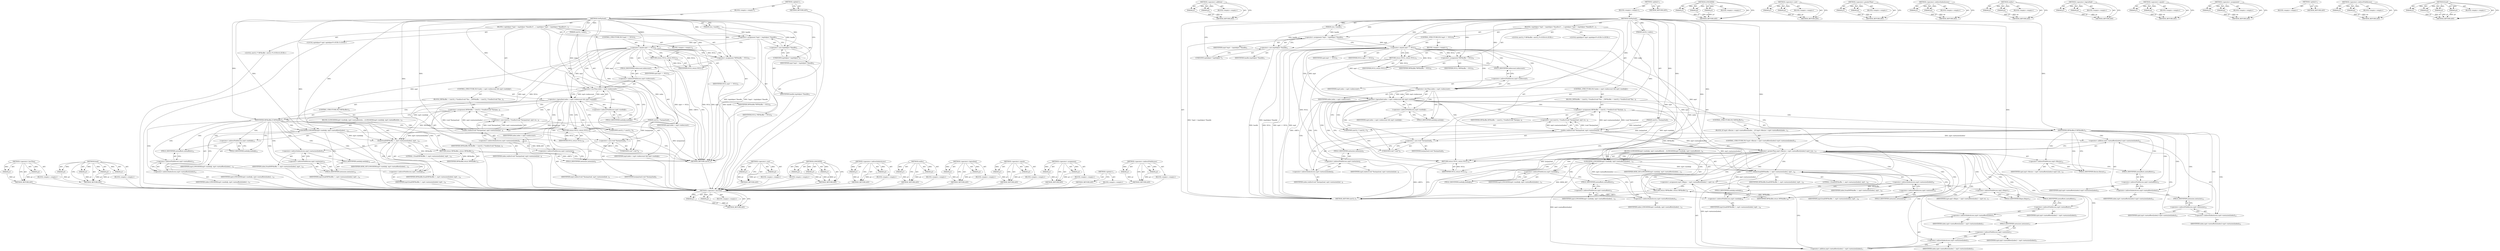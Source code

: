 digraph "fread" {
vulnerable_127 [label=<(METHOD,&lt;operator&gt;.lessThan)>];
vulnerable_128 [label=<(PARAM,p1)>];
vulnerable_129 [label=<(PARAM,p2)>];
vulnerable_130 [label=<(BLOCK,&lt;empty&gt;,&lt;empty&gt;)>];
vulnerable_131 [label=<(METHOD_RETURN,ANY)>];
vulnerable_153 [label=<(METHOD,fread)>];
vulnerable_154 [label=<(PARAM,p1)>];
vulnerable_155 [label=<(PARAM,p2)>];
vulnerable_156 [label=<(PARAM,p3)>];
vulnerable_157 [label=<(PARAM,p4)>];
vulnerable_158 [label=<(BLOCK,&lt;empty&gt;,&lt;empty&gt;)>];
vulnerable_159 [label=<(METHOD_RETURN,ANY)>];
vulnerable_6 [label=<(METHOD,&lt;global&gt;)<SUB>1</SUB>>];
vulnerable_7 [label=<(BLOCK,&lt;empty&gt;,&lt;empty&gt;)<SUB>1</SUB>>];
vulnerable_8 [label=<(METHOD,GetPayload)<SUB>1</SUB>>];
vulnerable_9 [label=<(PARAM,size_t handle)<SUB>1</SUB>>];
vulnerable_10 [label=<(PARAM,uint32_t *lastpayload)<SUB>1</SUB>>];
vulnerable_11 [label=<(PARAM,uint32_t index)<SUB>1</SUB>>];
vulnerable_12 [label=<(BLOCK,{
 	mp4object *mp4 = (mp4object *)handle;
	if (...,{
 	mp4object *mp4 = (mp4object *)handle;
	if (...)<SUB>2</SUB>>];
vulnerable_13 [label="<(LOCAL,mp4object* mp4: mp4object*)<SUB>3</SUB>>"];
vulnerable_14 [label=<(&lt;operator&gt;.assignment,*mp4 = (mp4object *)handle)<SUB>3</SUB>>];
vulnerable_15 [label=<(IDENTIFIER,mp4,*mp4 = (mp4object *)handle)<SUB>3</SUB>>];
vulnerable_16 [label=<(&lt;operator&gt;.cast,(mp4object *)handle)<SUB>3</SUB>>];
vulnerable_17 [label=<(UNKNOWN,mp4object *,mp4object *)<SUB>3</SUB>>];
vulnerable_18 [label=<(IDENTIFIER,handle,(mp4object *)handle)<SUB>3</SUB>>];
vulnerable_19 [label=<(CONTROL_STRUCTURE,IF,if (mp4 == NULL))<SUB>4</SUB>>];
vulnerable_20 [label=<(&lt;operator&gt;.equals,mp4 == NULL)<SUB>4</SUB>>];
vulnerable_21 [label=<(IDENTIFIER,mp4,mp4 == NULL)<SUB>4</SUB>>];
vulnerable_22 [label=<(IDENTIFIER,NULL,mp4 == NULL)<SUB>4</SUB>>];
vulnerable_23 [label=<(BLOCK,&lt;empty&gt;,&lt;empty&gt;)<SUB>4</SUB>>];
vulnerable_24 [label=<(RETURN,return NULL;,return NULL;)<SUB>4</SUB>>];
vulnerable_25 [label=<(IDENTIFIER,NULL,return NULL;)<SUB>4</SUB>>];
vulnerable_26 [label="<(LOCAL,uint32_t* MP4buffer: uint32_t*)<SUB>6</SUB>>"];
vulnerable_27 [label=<(&lt;operator&gt;.assignment,*MP4buffer = NULL)<SUB>6</SUB>>];
vulnerable_28 [label=<(IDENTIFIER,MP4buffer,*MP4buffer = NULL)<SUB>6</SUB>>];
vulnerable_29 [label=<(IDENTIFIER,NULL,*MP4buffer = NULL)<SUB>6</SUB>>];
vulnerable_30 [label=<(CONTROL_STRUCTURE,IF,if (index &lt; mp4-&gt;indexcount &amp;&amp; mp4-&gt;mediafp))<SUB>7</SUB>>];
vulnerable_31 [label=<(&lt;operator&gt;.logicalAnd,index &lt; mp4-&gt;indexcount &amp;&amp; mp4-&gt;mediafp)<SUB>7</SUB>>];
vulnerable_32 [label=<(&lt;operator&gt;.lessThan,index &lt; mp4-&gt;indexcount)<SUB>7</SUB>>];
vulnerable_33 [label=<(IDENTIFIER,index,index &lt; mp4-&gt;indexcount)<SUB>7</SUB>>];
vulnerable_34 [label=<(&lt;operator&gt;.indirectFieldAccess,mp4-&gt;indexcount)<SUB>7</SUB>>];
vulnerable_35 [label=<(IDENTIFIER,mp4,index &lt; mp4-&gt;indexcount)<SUB>7</SUB>>];
vulnerable_36 [label=<(FIELD_IDENTIFIER,indexcount,indexcount)<SUB>7</SUB>>];
vulnerable_37 [label=<(&lt;operator&gt;.indirectFieldAccess,mp4-&gt;mediafp)<SUB>7</SUB>>];
vulnerable_38 [label=<(IDENTIFIER,mp4,index &lt; mp4-&gt;indexcount &amp;&amp; mp4-&gt;mediafp)<SUB>7</SUB>>];
vulnerable_39 [label=<(FIELD_IDENTIFIER,mediafp,mediafp)<SUB>7</SUB>>];
vulnerable_40 [label=<(BLOCK,{
		MP4buffer = (uint32_t *)realloc((void *)las...,{
		MP4buffer = (uint32_t *)realloc((void *)las...)<SUB>8</SUB>>];
vulnerable_41 [label=<(&lt;operator&gt;.assignment,MP4buffer = (uint32_t *)realloc((void *)lastpay...)<SUB>9</SUB>>];
vulnerable_42 [label=<(IDENTIFIER,MP4buffer,MP4buffer = (uint32_t *)realloc((void *)lastpay...)<SUB>9</SUB>>];
vulnerable_43 [label=<(&lt;operator&gt;.cast,(uint32_t *)realloc((void *)lastpayload, mp4-&gt;m...)<SUB>9</SUB>>];
vulnerable_44 [label=<(UNKNOWN,uint32_t *,uint32_t *)<SUB>9</SUB>>];
vulnerable_45 [label=<(realloc,realloc((void *)lastpayload, mp4-&gt;metasizes[ind...)<SUB>9</SUB>>];
vulnerable_46 [label=<(&lt;operator&gt;.cast,(void *)lastpayload)<SUB>9</SUB>>];
vulnerable_47 [label=<(UNKNOWN,void *,void *)<SUB>9</SUB>>];
vulnerable_48 [label=<(IDENTIFIER,lastpayload,(void *)lastpayload)<SUB>9</SUB>>];
vulnerable_49 [label=<(&lt;operator&gt;.indirectIndexAccess,mp4-&gt;metasizes[index])<SUB>9</SUB>>];
vulnerable_50 [label=<(&lt;operator&gt;.indirectFieldAccess,mp4-&gt;metasizes)<SUB>9</SUB>>];
vulnerable_51 [label=<(IDENTIFIER,mp4,realloc((void *)lastpayload, mp4-&gt;metasizes[ind...)<SUB>9</SUB>>];
vulnerable_52 [label=<(FIELD_IDENTIFIER,metasizes,metasizes)<SUB>9</SUB>>];
vulnerable_53 [label=<(IDENTIFIER,index,realloc((void *)lastpayload, mp4-&gt;metasizes[ind...)<SUB>9</SUB>>];
vulnerable_54 [label=<(CONTROL_STRUCTURE,IF,if (MP4buffer))<SUB>11</SUB>>];
vulnerable_55 [label=<(IDENTIFIER,MP4buffer,if (MP4buffer))<SUB>11</SUB>>];
vulnerable_56 [label=<(BLOCK,{
			LONGSEEK(mp4-&gt;mediafp, mp4-&gt;metaoffsets[in...,{
			LONGSEEK(mp4-&gt;mediafp, mp4-&gt;metaoffsets[in...)<SUB>12</SUB>>];
vulnerable_57 [label=<(LONGSEEK,LONGSEEK(mp4-&gt;mediafp, mp4-&gt;metaoffsets[index],...)<SUB>13</SUB>>];
vulnerable_58 [label=<(&lt;operator&gt;.indirectFieldAccess,mp4-&gt;mediafp)<SUB>13</SUB>>];
vulnerable_59 [label=<(IDENTIFIER,mp4,LONGSEEK(mp4-&gt;mediafp, mp4-&gt;metaoffsets[index],...)<SUB>13</SUB>>];
vulnerable_60 [label=<(FIELD_IDENTIFIER,mediafp,mediafp)<SUB>13</SUB>>];
vulnerable_61 [label=<(&lt;operator&gt;.indirectIndexAccess,mp4-&gt;metaoffsets[index])<SUB>13</SUB>>];
vulnerable_62 [label=<(&lt;operator&gt;.indirectFieldAccess,mp4-&gt;metaoffsets)<SUB>13</SUB>>];
vulnerable_63 [label=<(IDENTIFIER,mp4,LONGSEEK(mp4-&gt;mediafp, mp4-&gt;metaoffsets[index],...)<SUB>13</SUB>>];
vulnerable_64 [label=<(FIELD_IDENTIFIER,metaoffsets,metaoffsets)<SUB>13</SUB>>];
vulnerable_65 [label=<(IDENTIFIER,index,LONGSEEK(mp4-&gt;mediafp, mp4-&gt;metaoffsets[index],...)<SUB>13</SUB>>];
vulnerable_66 [label=<(IDENTIFIER,SEEK_SET,LONGSEEK(mp4-&gt;mediafp, mp4-&gt;metaoffsets[index],...)<SUB>13</SUB>>];
vulnerable_67 [label=<(fread,fread(MP4buffer, 1, mp4-&gt;metasizes[index], mp4-...)<SUB>14</SUB>>];
vulnerable_68 [label=<(IDENTIFIER,MP4buffer,fread(MP4buffer, 1, mp4-&gt;metasizes[index], mp4-...)<SUB>14</SUB>>];
vulnerable_69 [label=<(LITERAL,1,fread(MP4buffer, 1, mp4-&gt;metasizes[index], mp4-...)<SUB>14</SUB>>];
vulnerable_70 [label=<(&lt;operator&gt;.indirectIndexAccess,mp4-&gt;metasizes[index])<SUB>14</SUB>>];
vulnerable_71 [label=<(&lt;operator&gt;.indirectFieldAccess,mp4-&gt;metasizes)<SUB>14</SUB>>];
vulnerable_72 [label=<(IDENTIFIER,mp4,fread(MP4buffer, 1, mp4-&gt;metasizes[index], mp4-...)<SUB>14</SUB>>];
vulnerable_73 [label=<(FIELD_IDENTIFIER,metasizes,metasizes)<SUB>14</SUB>>];
vulnerable_74 [label=<(IDENTIFIER,index,fread(MP4buffer, 1, mp4-&gt;metasizes[index], mp4-...)<SUB>14</SUB>>];
vulnerable_75 [label=<(&lt;operator&gt;.indirectFieldAccess,mp4-&gt;mediafp)<SUB>14</SUB>>];
vulnerable_76 [label=<(IDENTIFIER,mp4,fread(MP4buffer, 1, mp4-&gt;metasizes[index], mp4-...)<SUB>14</SUB>>];
vulnerable_77 [label=<(FIELD_IDENTIFIER,mediafp,mediafp)<SUB>14</SUB>>];
vulnerable_78 [label=<(RETURN,return MP4buffer;,return MP4buffer;)<SUB>15</SUB>>];
vulnerable_79 [label=<(IDENTIFIER,MP4buffer,return MP4buffer;)<SUB>15</SUB>>];
vulnerable_80 [label=<(RETURN,return NULL;,return NULL;)<SUB>18</SUB>>];
vulnerable_81 [label=<(IDENTIFIER,NULL,return NULL;)<SUB>18</SUB>>];
vulnerable_82 [label=<(METHOD_RETURN,uint32_t)<SUB>1</SUB>>];
vulnerable_84 [label=<(METHOD_RETURN,ANY)<SUB>1</SUB>>];
vulnerable_112 [label=<(METHOD,&lt;operator&gt;.cast)>];
vulnerable_113 [label=<(PARAM,p1)>];
vulnerable_114 [label=<(PARAM,p2)>];
vulnerable_115 [label=<(BLOCK,&lt;empty&gt;,&lt;empty&gt;)>];
vulnerable_116 [label=<(METHOD_RETURN,ANY)>];
vulnerable_147 [label=<(METHOD,LONGSEEK)>];
vulnerable_148 [label=<(PARAM,p1)>];
vulnerable_149 [label=<(PARAM,p2)>];
vulnerable_150 [label=<(PARAM,p3)>];
vulnerable_151 [label=<(BLOCK,&lt;empty&gt;,&lt;empty&gt;)>];
vulnerable_152 [label=<(METHOD_RETURN,ANY)>];
vulnerable_142 [label=<(METHOD,&lt;operator&gt;.indirectIndexAccess)>];
vulnerable_143 [label=<(PARAM,p1)>];
vulnerable_144 [label=<(PARAM,p2)>];
vulnerable_145 [label=<(BLOCK,&lt;empty&gt;,&lt;empty&gt;)>];
vulnerable_146 [label=<(METHOD_RETURN,ANY)>];
vulnerable_137 [label=<(METHOD,realloc)>];
vulnerable_138 [label=<(PARAM,p1)>];
vulnerable_139 [label=<(PARAM,p2)>];
vulnerable_140 [label=<(BLOCK,&lt;empty&gt;,&lt;empty&gt;)>];
vulnerable_141 [label=<(METHOD_RETURN,ANY)>];
vulnerable_122 [label=<(METHOD,&lt;operator&gt;.logicalAnd)>];
vulnerable_123 [label=<(PARAM,p1)>];
vulnerable_124 [label=<(PARAM,p2)>];
vulnerable_125 [label=<(BLOCK,&lt;empty&gt;,&lt;empty&gt;)>];
vulnerable_126 [label=<(METHOD_RETURN,ANY)>];
vulnerable_117 [label=<(METHOD,&lt;operator&gt;.equals)>];
vulnerable_118 [label=<(PARAM,p1)>];
vulnerable_119 [label=<(PARAM,p2)>];
vulnerable_120 [label=<(BLOCK,&lt;empty&gt;,&lt;empty&gt;)>];
vulnerable_121 [label=<(METHOD_RETURN,ANY)>];
vulnerable_107 [label=<(METHOD,&lt;operator&gt;.assignment)>];
vulnerable_108 [label=<(PARAM,p1)>];
vulnerable_109 [label=<(PARAM,p2)>];
vulnerable_110 [label=<(BLOCK,&lt;empty&gt;,&lt;empty&gt;)>];
vulnerable_111 [label=<(METHOD_RETURN,ANY)>];
vulnerable_101 [label=<(METHOD,&lt;global&gt;)<SUB>1</SUB>>];
vulnerable_102 [label=<(BLOCK,&lt;empty&gt;,&lt;empty&gt;)>];
vulnerable_103 [label=<(METHOD_RETURN,ANY)>];
vulnerable_132 [label=<(METHOD,&lt;operator&gt;.indirectFieldAccess)>];
vulnerable_133 [label=<(PARAM,p1)>];
vulnerable_134 [label=<(PARAM,p2)>];
vulnerable_135 [label=<(BLOCK,&lt;empty&gt;,&lt;empty&gt;)>];
vulnerable_136 [label=<(METHOD_RETURN,ANY)>];
fixed_159 [label=<(METHOD,&lt;operator&gt;.lessThan)>];
fixed_160 [label=<(PARAM,p1)>];
fixed_161 [label=<(PARAM,p2)>];
fixed_162 [label=<(BLOCK,&lt;empty&gt;,&lt;empty&gt;)>];
fixed_163 [label=<(METHOD_RETURN,ANY)>];
fixed_184 [label=<(METHOD,&lt;operator&gt;.addition)>];
fixed_185 [label=<(PARAM,p1)>];
fixed_186 [label=<(PARAM,p2)>];
fixed_187 [label=<(BLOCK,&lt;empty&gt;,&lt;empty&gt;)>];
fixed_188 [label=<(METHOD_RETURN,ANY)>];
fixed_6 [label=<(METHOD,&lt;global&gt;)<SUB>1</SUB>>];
fixed_7 [label=<(BLOCK,&lt;empty&gt;,&lt;empty&gt;)<SUB>1</SUB>>];
fixed_8 [label=<(METHOD,GetPayload)<SUB>1</SUB>>];
fixed_9 [label=<(PARAM,size_t handle)<SUB>1</SUB>>];
fixed_10 [label=<(PARAM,uint32_t *lastpayload)<SUB>1</SUB>>];
fixed_11 [label=<(PARAM,uint32_t index)<SUB>1</SUB>>];
fixed_12 [label=<(BLOCK,{
 	mp4object *mp4 = (mp4object *)handle;
	if (...,{
 	mp4object *mp4 = (mp4object *)handle;
	if (...)<SUB>2</SUB>>];
fixed_13 [label="<(LOCAL,mp4object* mp4: mp4object*)<SUB>3</SUB>>"];
fixed_14 [label=<(&lt;operator&gt;.assignment,*mp4 = (mp4object *)handle)<SUB>3</SUB>>];
fixed_15 [label=<(IDENTIFIER,mp4,*mp4 = (mp4object *)handle)<SUB>3</SUB>>];
fixed_16 [label=<(&lt;operator&gt;.cast,(mp4object *)handle)<SUB>3</SUB>>];
fixed_17 [label=<(UNKNOWN,mp4object *,mp4object *)<SUB>3</SUB>>];
fixed_18 [label=<(IDENTIFIER,handle,(mp4object *)handle)<SUB>3</SUB>>];
fixed_19 [label=<(CONTROL_STRUCTURE,IF,if (mp4 == NULL))<SUB>4</SUB>>];
fixed_20 [label=<(&lt;operator&gt;.equals,mp4 == NULL)<SUB>4</SUB>>];
fixed_21 [label=<(IDENTIFIER,mp4,mp4 == NULL)<SUB>4</SUB>>];
fixed_22 [label=<(IDENTIFIER,NULL,mp4 == NULL)<SUB>4</SUB>>];
fixed_23 [label=<(BLOCK,&lt;empty&gt;,&lt;empty&gt;)<SUB>4</SUB>>];
fixed_24 [label=<(RETURN,return NULL;,return NULL;)<SUB>4</SUB>>];
fixed_25 [label=<(IDENTIFIER,NULL,return NULL;)<SUB>4</SUB>>];
fixed_26 [label="<(LOCAL,uint32_t* MP4buffer: uint32_t*)<SUB>6</SUB>>"];
fixed_27 [label=<(&lt;operator&gt;.assignment,*MP4buffer = NULL)<SUB>6</SUB>>];
fixed_28 [label=<(IDENTIFIER,MP4buffer,*MP4buffer = NULL)<SUB>6</SUB>>];
fixed_29 [label=<(IDENTIFIER,NULL,*MP4buffer = NULL)<SUB>6</SUB>>];
fixed_30 [label=<(CONTROL_STRUCTURE,IF,if (index &lt; mp4-&gt;indexcount &amp;&amp; mp4-&gt;mediafp))<SUB>7</SUB>>];
fixed_31 [label=<(&lt;operator&gt;.logicalAnd,index &lt; mp4-&gt;indexcount &amp;&amp; mp4-&gt;mediafp)<SUB>7</SUB>>];
fixed_32 [label=<(&lt;operator&gt;.lessThan,index &lt; mp4-&gt;indexcount)<SUB>7</SUB>>];
fixed_33 [label=<(IDENTIFIER,index,index &lt; mp4-&gt;indexcount)<SUB>7</SUB>>];
fixed_34 [label=<(&lt;operator&gt;.indirectFieldAccess,mp4-&gt;indexcount)<SUB>7</SUB>>];
fixed_35 [label=<(IDENTIFIER,mp4,index &lt; mp4-&gt;indexcount)<SUB>7</SUB>>];
fixed_36 [label=<(FIELD_IDENTIFIER,indexcount,indexcount)<SUB>7</SUB>>];
fixed_37 [label=<(&lt;operator&gt;.indirectFieldAccess,mp4-&gt;mediafp)<SUB>7</SUB>>];
fixed_38 [label=<(IDENTIFIER,mp4,index &lt; mp4-&gt;indexcount &amp;&amp; mp4-&gt;mediafp)<SUB>7</SUB>>];
fixed_39 [label=<(FIELD_IDENTIFIER,mediafp,mediafp)<SUB>7</SUB>>];
fixed_40 [label=<(BLOCK,{
		MP4buffer = (uint32_t *)realloc((void *)las...,{
		MP4buffer = (uint32_t *)realloc((void *)las...)<SUB>8</SUB>>];
fixed_41 [label=<(&lt;operator&gt;.assignment,MP4buffer = (uint32_t *)realloc((void *)lastpay...)<SUB>9</SUB>>];
fixed_42 [label=<(IDENTIFIER,MP4buffer,MP4buffer = (uint32_t *)realloc((void *)lastpay...)<SUB>9</SUB>>];
fixed_43 [label=<(&lt;operator&gt;.cast,(uint32_t *)realloc((void *)lastpayload, mp4-&gt;m...)<SUB>9</SUB>>];
fixed_44 [label=<(UNKNOWN,uint32_t *,uint32_t *)<SUB>9</SUB>>];
fixed_45 [label=<(realloc,realloc((void *)lastpayload, mp4-&gt;metasizes[ind...)<SUB>9</SUB>>];
fixed_46 [label=<(&lt;operator&gt;.cast,(void *)lastpayload)<SUB>9</SUB>>];
fixed_47 [label=<(UNKNOWN,void *,void *)<SUB>9</SUB>>];
fixed_48 [label=<(IDENTIFIER,lastpayload,(void *)lastpayload)<SUB>9</SUB>>];
fixed_49 [label=<(&lt;operator&gt;.indirectIndexAccess,mp4-&gt;metasizes[index])<SUB>9</SUB>>];
fixed_50 [label=<(&lt;operator&gt;.indirectFieldAccess,mp4-&gt;metasizes)<SUB>9</SUB>>];
fixed_51 [label=<(IDENTIFIER,mp4,realloc((void *)lastpayload, mp4-&gt;metasizes[ind...)<SUB>9</SUB>>];
fixed_52 [label=<(FIELD_IDENTIFIER,metasizes,metasizes)<SUB>9</SUB>>];
fixed_53 [label=<(IDENTIFIER,index,realloc((void *)lastpayload, mp4-&gt;metasizes[ind...)<SUB>9</SUB>>];
fixed_54 [label=<(CONTROL_STRUCTURE,IF,if (MP4buffer))<SUB>11</SUB>>];
fixed_55 [label=<(IDENTIFIER,MP4buffer,if (MP4buffer))<SUB>11</SUB>>];
fixed_56 [label=<(BLOCK,{
			if (mp4-&gt;filesize &gt; mp4-&gt;metaoffsets[index...,{
			if (mp4-&gt;filesize &gt; mp4-&gt;metaoffsets[index...)<SUB>12</SUB>>];
fixed_57 [label=<(CONTROL_STRUCTURE,IF,if (mp4-&gt;filesize &gt; mp4-&gt;metaoffsets[index]+mp4-&gt;metasizes[index]))<SUB>13</SUB>>];
fixed_58 [label=<(&lt;operator&gt;.greaterThan,mp4-&gt;filesize &gt; mp4-&gt;metaoffsets[index]+mp4-&gt;me...)<SUB>13</SUB>>];
fixed_59 [label=<(&lt;operator&gt;.indirectFieldAccess,mp4-&gt;filesize)<SUB>13</SUB>>];
fixed_60 [label=<(IDENTIFIER,mp4,mp4-&gt;filesize &gt; mp4-&gt;metaoffsets[index]+mp4-&gt;me...)<SUB>13</SUB>>];
fixed_61 [label=<(FIELD_IDENTIFIER,filesize,filesize)<SUB>13</SUB>>];
fixed_62 [label=<(&lt;operator&gt;.addition,mp4-&gt;metaoffsets[index]+mp4-&gt;metasizes[index])<SUB>13</SUB>>];
fixed_63 [label=<(&lt;operator&gt;.indirectIndexAccess,mp4-&gt;metaoffsets[index])<SUB>13</SUB>>];
fixed_64 [label=<(&lt;operator&gt;.indirectFieldAccess,mp4-&gt;metaoffsets)<SUB>13</SUB>>];
fixed_65 [label=<(IDENTIFIER,mp4,mp4-&gt;metaoffsets[index]+mp4-&gt;metasizes[index])<SUB>13</SUB>>];
fixed_66 [label=<(FIELD_IDENTIFIER,metaoffsets,metaoffsets)<SUB>13</SUB>>];
fixed_67 [label=<(IDENTIFIER,index,mp4-&gt;metaoffsets[index]+mp4-&gt;metasizes[index])<SUB>13</SUB>>];
fixed_68 [label=<(&lt;operator&gt;.indirectIndexAccess,mp4-&gt;metasizes[index])<SUB>13</SUB>>];
fixed_69 [label=<(&lt;operator&gt;.indirectFieldAccess,mp4-&gt;metasizes)<SUB>13</SUB>>];
fixed_70 [label=<(IDENTIFIER,mp4,mp4-&gt;metaoffsets[index]+mp4-&gt;metasizes[index])<SUB>13</SUB>>];
fixed_71 [label=<(FIELD_IDENTIFIER,metasizes,metasizes)<SUB>13</SUB>>];
fixed_72 [label=<(IDENTIFIER,index,mp4-&gt;metaoffsets[index]+mp4-&gt;metasizes[index])<SUB>13</SUB>>];
fixed_73 [label=<(BLOCK,{
				LONGSEEK(mp4-&gt;mediafp, mp4-&gt;metaoffsets[i...,{
				LONGSEEK(mp4-&gt;mediafp, mp4-&gt;metaoffsets[i...)<SUB>14</SUB>>];
fixed_74 [label=<(LONGSEEK,LONGSEEK(mp4-&gt;mediafp, mp4-&gt;metaoffsets[index],...)<SUB>15</SUB>>];
fixed_75 [label=<(&lt;operator&gt;.indirectFieldAccess,mp4-&gt;mediafp)<SUB>15</SUB>>];
fixed_76 [label=<(IDENTIFIER,mp4,LONGSEEK(mp4-&gt;mediafp, mp4-&gt;metaoffsets[index],...)<SUB>15</SUB>>];
fixed_77 [label=<(FIELD_IDENTIFIER,mediafp,mediafp)<SUB>15</SUB>>];
fixed_78 [label=<(&lt;operator&gt;.indirectIndexAccess,mp4-&gt;metaoffsets[index])<SUB>15</SUB>>];
fixed_79 [label=<(&lt;operator&gt;.indirectFieldAccess,mp4-&gt;metaoffsets)<SUB>15</SUB>>];
fixed_80 [label=<(IDENTIFIER,mp4,LONGSEEK(mp4-&gt;mediafp, mp4-&gt;metaoffsets[index],...)<SUB>15</SUB>>];
fixed_81 [label=<(FIELD_IDENTIFIER,metaoffsets,metaoffsets)<SUB>15</SUB>>];
fixed_82 [label=<(IDENTIFIER,index,LONGSEEK(mp4-&gt;mediafp, mp4-&gt;metaoffsets[index],...)<SUB>15</SUB>>];
fixed_83 [label=<(IDENTIFIER,SEEK_SET,LONGSEEK(mp4-&gt;mediafp, mp4-&gt;metaoffsets[index],...)<SUB>15</SUB>>];
fixed_84 [label=<(fread,fread(MP4buffer, 1, mp4-&gt;metasizes[index], mp4-...)<SUB>16</SUB>>];
fixed_85 [label=<(IDENTIFIER,MP4buffer,fread(MP4buffer, 1, mp4-&gt;metasizes[index], mp4-...)<SUB>16</SUB>>];
fixed_86 [label=<(LITERAL,1,fread(MP4buffer, 1, mp4-&gt;metasizes[index], mp4-...)<SUB>16</SUB>>];
fixed_87 [label=<(&lt;operator&gt;.indirectIndexAccess,mp4-&gt;metasizes[index])<SUB>16</SUB>>];
fixed_88 [label=<(&lt;operator&gt;.indirectFieldAccess,mp4-&gt;metasizes)<SUB>16</SUB>>];
fixed_89 [label=<(IDENTIFIER,mp4,fread(MP4buffer, 1, mp4-&gt;metasizes[index], mp4-...)<SUB>16</SUB>>];
fixed_90 [label=<(FIELD_IDENTIFIER,metasizes,metasizes)<SUB>16</SUB>>];
fixed_91 [label=<(IDENTIFIER,index,fread(MP4buffer, 1, mp4-&gt;metasizes[index], mp4-...)<SUB>16</SUB>>];
fixed_92 [label=<(&lt;operator&gt;.indirectFieldAccess,mp4-&gt;mediafp)<SUB>16</SUB>>];
fixed_93 [label=<(IDENTIFIER,mp4,fread(MP4buffer, 1, mp4-&gt;metasizes[index], mp4-...)<SUB>16</SUB>>];
fixed_94 [label=<(FIELD_IDENTIFIER,mediafp,mediafp)<SUB>16</SUB>>];
fixed_95 [label=<(&lt;operator&gt;.assignment,mp4-&gt;filepos = mp4-&gt;metaoffsets[index] + mp4-&gt;m...)<SUB>17</SUB>>];
fixed_96 [label=<(&lt;operator&gt;.indirectFieldAccess,mp4-&gt;filepos)<SUB>17</SUB>>];
fixed_97 [label=<(IDENTIFIER,mp4,mp4-&gt;filepos = mp4-&gt;metaoffsets[index] + mp4-&gt;m...)<SUB>17</SUB>>];
fixed_98 [label=<(FIELD_IDENTIFIER,filepos,filepos)<SUB>17</SUB>>];
fixed_99 [label=<(&lt;operator&gt;.addition,mp4-&gt;metaoffsets[index] + mp4-&gt;metasizes[index])<SUB>17</SUB>>];
fixed_100 [label=<(&lt;operator&gt;.indirectIndexAccess,mp4-&gt;metaoffsets[index])<SUB>17</SUB>>];
fixed_101 [label=<(&lt;operator&gt;.indirectFieldAccess,mp4-&gt;metaoffsets)<SUB>17</SUB>>];
fixed_102 [label=<(IDENTIFIER,mp4,mp4-&gt;metaoffsets[index] + mp4-&gt;metasizes[index])<SUB>17</SUB>>];
fixed_103 [label=<(FIELD_IDENTIFIER,metaoffsets,metaoffsets)<SUB>17</SUB>>];
fixed_104 [label=<(IDENTIFIER,index,mp4-&gt;metaoffsets[index] + mp4-&gt;metasizes[index])<SUB>17</SUB>>];
fixed_105 [label=<(&lt;operator&gt;.indirectIndexAccess,mp4-&gt;metasizes[index])<SUB>17</SUB>>];
fixed_106 [label=<(&lt;operator&gt;.indirectFieldAccess,mp4-&gt;metasizes)<SUB>17</SUB>>];
fixed_107 [label=<(IDENTIFIER,mp4,mp4-&gt;metaoffsets[index] + mp4-&gt;metasizes[index])<SUB>17</SUB>>];
fixed_108 [label=<(FIELD_IDENTIFIER,metasizes,metasizes)<SUB>17</SUB>>];
fixed_109 [label=<(IDENTIFIER,index,mp4-&gt;metaoffsets[index] + mp4-&gt;metasizes[index])<SUB>17</SUB>>];
fixed_110 [label=<(RETURN,return MP4buffer;,return MP4buffer;)<SUB>18</SUB>>];
fixed_111 [label=<(IDENTIFIER,MP4buffer,return MP4buffer;)<SUB>18</SUB>>];
fixed_112 [label=<(RETURN,return NULL;,return NULL;)<SUB>22</SUB>>];
fixed_113 [label=<(IDENTIFIER,NULL,return NULL;)<SUB>22</SUB>>];
fixed_114 [label=<(METHOD_RETURN,uint32_t)<SUB>1</SUB>>];
fixed_116 [label=<(METHOD_RETURN,ANY)<SUB>1</SUB>>];
fixed_189 [label=<(METHOD,LONGSEEK)>];
fixed_190 [label=<(PARAM,p1)>];
fixed_191 [label=<(PARAM,p2)>];
fixed_192 [label=<(PARAM,p3)>];
fixed_193 [label=<(BLOCK,&lt;empty&gt;,&lt;empty&gt;)>];
fixed_194 [label=<(METHOD_RETURN,ANY)>];
fixed_144 [label=<(METHOD,&lt;operator&gt;.cast)>];
fixed_145 [label=<(PARAM,p1)>];
fixed_146 [label=<(PARAM,p2)>];
fixed_147 [label=<(BLOCK,&lt;empty&gt;,&lt;empty&gt;)>];
fixed_148 [label=<(METHOD_RETURN,ANY)>];
fixed_179 [label=<(METHOD,&lt;operator&gt;.greaterThan)>];
fixed_180 [label=<(PARAM,p1)>];
fixed_181 [label=<(PARAM,p2)>];
fixed_182 [label=<(BLOCK,&lt;empty&gt;,&lt;empty&gt;)>];
fixed_183 [label=<(METHOD_RETURN,ANY)>];
fixed_174 [label=<(METHOD,&lt;operator&gt;.indirectIndexAccess)>];
fixed_175 [label=<(PARAM,p1)>];
fixed_176 [label=<(PARAM,p2)>];
fixed_177 [label=<(BLOCK,&lt;empty&gt;,&lt;empty&gt;)>];
fixed_178 [label=<(METHOD_RETURN,ANY)>];
fixed_169 [label=<(METHOD,realloc)>];
fixed_170 [label=<(PARAM,p1)>];
fixed_171 [label=<(PARAM,p2)>];
fixed_172 [label=<(BLOCK,&lt;empty&gt;,&lt;empty&gt;)>];
fixed_173 [label=<(METHOD_RETURN,ANY)>];
fixed_154 [label=<(METHOD,&lt;operator&gt;.logicalAnd)>];
fixed_155 [label=<(PARAM,p1)>];
fixed_156 [label=<(PARAM,p2)>];
fixed_157 [label=<(BLOCK,&lt;empty&gt;,&lt;empty&gt;)>];
fixed_158 [label=<(METHOD_RETURN,ANY)>];
fixed_149 [label=<(METHOD,&lt;operator&gt;.equals)>];
fixed_150 [label=<(PARAM,p1)>];
fixed_151 [label=<(PARAM,p2)>];
fixed_152 [label=<(BLOCK,&lt;empty&gt;,&lt;empty&gt;)>];
fixed_153 [label=<(METHOD_RETURN,ANY)>];
fixed_139 [label=<(METHOD,&lt;operator&gt;.assignment)>];
fixed_140 [label=<(PARAM,p1)>];
fixed_141 [label=<(PARAM,p2)>];
fixed_142 [label=<(BLOCK,&lt;empty&gt;,&lt;empty&gt;)>];
fixed_143 [label=<(METHOD_RETURN,ANY)>];
fixed_133 [label=<(METHOD,&lt;global&gt;)<SUB>1</SUB>>];
fixed_134 [label=<(BLOCK,&lt;empty&gt;,&lt;empty&gt;)>];
fixed_135 [label=<(METHOD_RETURN,ANY)>];
fixed_164 [label=<(METHOD,&lt;operator&gt;.indirectFieldAccess)>];
fixed_165 [label=<(PARAM,p1)>];
fixed_166 [label=<(PARAM,p2)>];
fixed_167 [label=<(BLOCK,&lt;empty&gt;,&lt;empty&gt;)>];
fixed_168 [label=<(METHOD_RETURN,ANY)>];
fixed_195 [label=<(METHOD,fread)>];
fixed_196 [label=<(PARAM,p1)>];
fixed_197 [label=<(PARAM,p2)>];
fixed_198 [label=<(PARAM,p3)>];
fixed_199 [label=<(PARAM,p4)>];
fixed_200 [label=<(BLOCK,&lt;empty&gt;,&lt;empty&gt;)>];
fixed_201 [label=<(METHOD_RETURN,ANY)>];
vulnerable_127 -> vulnerable_128  [key=0, label="AST: "];
vulnerable_127 -> vulnerable_128  [key=1, label="DDG: "];
vulnerable_127 -> vulnerable_130  [key=0, label="AST: "];
vulnerable_127 -> vulnerable_129  [key=0, label="AST: "];
vulnerable_127 -> vulnerable_129  [key=1, label="DDG: "];
vulnerable_127 -> vulnerable_131  [key=0, label="AST: "];
vulnerable_127 -> vulnerable_131  [key=1, label="CFG: "];
vulnerable_128 -> vulnerable_131  [key=0, label="DDG: p1"];
vulnerable_129 -> vulnerable_131  [key=0, label="DDG: p2"];
vulnerable_130 -> fixed_159  [key=0];
vulnerable_131 -> fixed_159  [key=0];
vulnerable_153 -> vulnerable_154  [key=0, label="AST: "];
vulnerable_153 -> vulnerable_154  [key=1, label="DDG: "];
vulnerable_153 -> vulnerable_158  [key=0, label="AST: "];
vulnerable_153 -> vulnerable_155  [key=0, label="AST: "];
vulnerable_153 -> vulnerable_155  [key=1, label="DDG: "];
vulnerable_153 -> vulnerable_159  [key=0, label="AST: "];
vulnerable_153 -> vulnerable_159  [key=1, label="CFG: "];
vulnerable_153 -> vulnerable_156  [key=0, label="AST: "];
vulnerable_153 -> vulnerable_156  [key=1, label="DDG: "];
vulnerable_153 -> vulnerable_157  [key=0, label="AST: "];
vulnerable_153 -> vulnerable_157  [key=1, label="DDG: "];
vulnerable_154 -> vulnerable_159  [key=0, label="DDG: p1"];
vulnerable_155 -> vulnerable_159  [key=0, label="DDG: p2"];
vulnerable_156 -> vulnerable_159  [key=0, label="DDG: p3"];
vulnerable_157 -> vulnerable_159  [key=0, label="DDG: p4"];
vulnerable_158 -> fixed_159  [key=0];
vulnerable_159 -> fixed_159  [key=0];
vulnerable_6 -> vulnerable_7  [key=0, label="AST: "];
vulnerable_6 -> vulnerable_84  [key=0, label="AST: "];
vulnerable_6 -> vulnerable_84  [key=1, label="CFG: "];
vulnerable_7 -> vulnerable_8  [key=0, label="AST: "];
vulnerable_8 -> vulnerable_9  [key=0, label="AST: "];
vulnerable_8 -> vulnerable_9  [key=1, label="DDG: "];
vulnerable_8 -> vulnerable_10  [key=0, label="AST: "];
vulnerable_8 -> vulnerable_10  [key=1, label="DDG: "];
vulnerable_8 -> vulnerable_11  [key=0, label="AST: "];
vulnerable_8 -> vulnerable_11  [key=1, label="DDG: "];
vulnerable_8 -> vulnerable_12  [key=0, label="AST: "];
vulnerable_8 -> vulnerable_82  [key=0, label="AST: "];
vulnerable_8 -> vulnerable_17  [key=0, label="CFG: "];
vulnerable_8 -> vulnerable_14  [key=0, label="DDG: "];
vulnerable_8 -> vulnerable_27  [key=0, label="DDG: "];
vulnerable_8 -> vulnerable_81  [key=0, label="DDG: "];
vulnerable_8 -> vulnerable_16  [key=0, label="DDG: "];
vulnerable_8 -> vulnerable_20  [key=0, label="DDG: "];
vulnerable_8 -> vulnerable_25  [key=0, label="DDG: "];
vulnerable_8 -> vulnerable_32  [key=0, label="DDG: "];
vulnerable_8 -> vulnerable_55  [key=0, label="DDG: "];
vulnerable_8 -> vulnerable_45  [key=0, label="DDG: "];
vulnerable_8 -> vulnerable_57  [key=0, label="DDG: "];
vulnerable_8 -> vulnerable_67  [key=0, label="DDG: "];
vulnerable_8 -> vulnerable_79  [key=0, label="DDG: "];
vulnerable_8 -> vulnerable_46  [key=0, label="DDG: "];
vulnerable_9 -> vulnerable_14  [key=0, label="DDG: handle"];
vulnerable_9 -> vulnerable_16  [key=0, label="DDG: handle"];
vulnerable_10 -> vulnerable_82  [key=0, label="DDG: lastpayload"];
vulnerable_10 -> vulnerable_45  [key=0, label="DDG: lastpayload"];
vulnerable_10 -> vulnerable_46  [key=0, label="DDG: lastpayload"];
vulnerable_11 -> vulnerable_82  [key=0, label="DDG: index"];
vulnerable_11 -> vulnerable_32  [key=0, label="DDG: index"];
vulnerable_12 -> vulnerable_13  [key=0, label="AST: "];
vulnerable_12 -> vulnerable_14  [key=0, label="AST: "];
vulnerable_12 -> vulnerable_19  [key=0, label="AST: "];
vulnerable_12 -> vulnerable_26  [key=0, label="AST: "];
vulnerable_12 -> vulnerable_27  [key=0, label="AST: "];
vulnerable_12 -> vulnerable_30  [key=0, label="AST: "];
vulnerable_12 -> vulnerable_80  [key=0, label="AST: "];
vulnerable_13 -> fixed_159  [key=0];
vulnerable_14 -> vulnerable_15  [key=0, label="AST: "];
vulnerable_14 -> vulnerable_16  [key=0, label="AST: "];
vulnerable_14 -> vulnerable_20  [key=0, label="CFG: "];
vulnerable_14 -> vulnerable_20  [key=1, label="DDG: mp4"];
vulnerable_14 -> vulnerable_82  [key=0, label="DDG: (mp4object *)handle"];
vulnerable_14 -> vulnerable_82  [key=1, label="DDG: *mp4 = (mp4object *)handle"];
vulnerable_15 -> fixed_159  [key=0];
vulnerable_16 -> vulnerable_17  [key=0, label="AST: "];
vulnerable_16 -> vulnerable_18  [key=0, label="AST: "];
vulnerable_16 -> vulnerable_14  [key=0, label="CFG: "];
vulnerable_16 -> vulnerable_82  [key=0, label="DDG: handle"];
vulnerable_17 -> vulnerable_16  [key=0, label="CFG: "];
vulnerable_18 -> fixed_159  [key=0];
vulnerable_19 -> vulnerable_20  [key=0, label="AST: "];
vulnerable_19 -> vulnerable_23  [key=0, label="AST: "];
vulnerable_20 -> vulnerable_21  [key=0, label="AST: "];
vulnerable_20 -> vulnerable_22  [key=0, label="AST: "];
vulnerable_20 -> vulnerable_24  [key=0, label="CFG: "];
vulnerable_20 -> vulnerable_24  [key=1, label="CDG: "];
vulnerable_20 -> vulnerable_27  [key=0, label="CFG: "];
vulnerable_20 -> vulnerable_27  [key=1, label="DDG: NULL"];
vulnerable_20 -> vulnerable_27  [key=2, label="CDG: "];
vulnerable_20 -> vulnerable_82  [key=0, label="DDG: mp4"];
vulnerable_20 -> vulnerable_82  [key=1, label="DDG: NULL"];
vulnerable_20 -> vulnerable_82  [key=2, label="DDG: mp4 == NULL"];
vulnerable_20 -> vulnerable_81  [key=0, label="DDG: NULL"];
vulnerable_20 -> vulnerable_31  [key=0, label="DDG: mp4"];
vulnerable_20 -> vulnerable_31  [key=1, label="CDG: "];
vulnerable_20 -> vulnerable_25  [key=0, label="DDG: NULL"];
vulnerable_20 -> vulnerable_32  [key=0, label="DDG: mp4"];
vulnerable_20 -> vulnerable_32  [key=1, label="CDG: "];
vulnerable_20 -> vulnerable_57  [key=0, label="DDG: mp4"];
vulnerable_20 -> vulnerable_67  [key=0, label="DDG: mp4"];
vulnerable_20 -> vulnerable_34  [key=0, label="CDG: "];
vulnerable_20 -> vulnerable_36  [key=0, label="CDG: "];
vulnerable_21 -> fixed_159  [key=0];
vulnerable_22 -> fixed_159  [key=0];
vulnerable_23 -> vulnerable_24  [key=0, label="AST: "];
vulnerable_24 -> vulnerable_25  [key=0, label="AST: "];
vulnerable_24 -> vulnerable_82  [key=0, label="CFG: "];
vulnerable_24 -> vulnerable_82  [key=1, label="DDG: &lt;RET&gt;"];
vulnerable_25 -> vulnerable_24  [key=0, label="DDG: NULL"];
vulnerable_26 -> fixed_159  [key=0];
vulnerable_27 -> vulnerable_28  [key=0, label="AST: "];
vulnerable_27 -> vulnerable_29  [key=0, label="AST: "];
vulnerable_27 -> vulnerable_36  [key=0, label="CFG: "];
vulnerable_28 -> fixed_159  [key=0];
vulnerable_29 -> fixed_159  [key=0];
vulnerable_30 -> vulnerable_31  [key=0, label="AST: "];
vulnerable_30 -> vulnerable_40  [key=0, label="AST: "];
vulnerable_31 -> vulnerable_32  [key=0, label="AST: "];
vulnerable_31 -> vulnerable_37  [key=0, label="AST: "];
vulnerable_31 -> vulnerable_44  [key=0, label="CFG: "];
vulnerable_31 -> vulnerable_44  [key=1, label="CDG: "];
vulnerable_31 -> vulnerable_80  [key=0, label="CFG: "];
vulnerable_31 -> vulnerable_80  [key=1, label="CDG: "];
vulnerable_31 -> vulnerable_57  [key=0, label="DDG: mp4-&gt;mediafp"];
vulnerable_31 -> vulnerable_47  [key=0, label="CDG: "];
vulnerable_31 -> vulnerable_49  [key=0, label="CDG: "];
vulnerable_31 -> vulnerable_52  [key=0, label="CDG: "];
vulnerable_31 -> vulnerable_46  [key=0, label="CDG: "];
vulnerable_31 -> vulnerable_45  [key=0, label="CDG: "];
vulnerable_31 -> vulnerable_50  [key=0, label="CDG: "];
vulnerable_31 -> vulnerable_43  [key=0, label="CDG: "];
vulnerable_31 -> vulnerable_41  [key=0, label="CDG: "];
vulnerable_31 -> vulnerable_55  [key=0, label="CDG: "];
vulnerable_32 -> vulnerable_33  [key=0, label="AST: "];
vulnerable_32 -> vulnerable_34  [key=0, label="AST: "];
vulnerable_32 -> vulnerable_31  [key=0, label="CFG: "];
vulnerable_32 -> vulnerable_31  [key=1, label="DDG: index"];
vulnerable_32 -> vulnerable_31  [key=2, label="DDG: mp4-&gt;indexcount"];
vulnerable_32 -> vulnerable_39  [key=0, label="CFG: "];
vulnerable_32 -> vulnerable_39  [key=1, label="CDG: "];
vulnerable_32 -> vulnerable_37  [key=0, label="CDG: "];
vulnerable_33 -> fixed_159  [key=0];
vulnerable_34 -> vulnerable_35  [key=0, label="AST: "];
vulnerable_34 -> vulnerable_36  [key=0, label="AST: "];
vulnerable_34 -> vulnerable_32  [key=0, label="CFG: "];
vulnerable_35 -> fixed_159  [key=0];
vulnerable_36 -> vulnerable_34  [key=0, label="CFG: "];
vulnerable_37 -> vulnerable_38  [key=0, label="AST: "];
vulnerable_37 -> vulnerable_39  [key=0, label="AST: "];
vulnerable_37 -> vulnerable_31  [key=0, label="CFG: "];
vulnerable_38 -> fixed_159  [key=0];
vulnerable_39 -> vulnerable_37  [key=0, label="CFG: "];
vulnerable_40 -> vulnerable_41  [key=0, label="AST: "];
vulnerable_40 -> vulnerable_54  [key=0, label="AST: "];
vulnerable_41 -> vulnerable_42  [key=0, label="AST: "];
vulnerable_41 -> vulnerable_43  [key=0, label="AST: "];
vulnerable_41 -> vulnerable_55  [key=0, label="CFG: "];
vulnerable_41 -> vulnerable_67  [key=0, label="DDG: MP4buffer"];
vulnerable_42 -> fixed_159  [key=0];
vulnerable_43 -> vulnerable_44  [key=0, label="AST: "];
vulnerable_43 -> vulnerable_45  [key=0, label="AST: "];
vulnerable_43 -> vulnerable_41  [key=0, label="CFG: "];
vulnerable_44 -> vulnerable_47  [key=0, label="CFG: "];
vulnerable_45 -> vulnerable_46  [key=0, label="AST: "];
vulnerable_45 -> vulnerable_49  [key=0, label="AST: "];
vulnerable_45 -> vulnerable_43  [key=0, label="CFG: "];
vulnerable_45 -> vulnerable_43  [key=1, label="DDG: (void *)lastpayload"];
vulnerable_45 -> vulnerable_43  [key=2, label="DDG: mp4-&gt;metasizes[index]"];
vulnerable_45 -> vulnerable_41  [key=0, label="DDG: (void *)lastpayload"];
vulnerable_45 -> vulnerable_41  [key=1, label="DDG: mp4-&gt;metasizes[index]"];
vulnerable_45 -> vulnerable_67  [key=0, label="DDG: mp4-&gt;metasizes[index]"];
vulnerable_46 -> vulnerable_47  [key=0, label="AST: "];
vulnerable_46 -> vulnerable_48  [key=0, label="AST: "];
vulnerable_46 -> vulnerable_52  [key=0, label="CFG: "];
vulnerable_47 -> vulnerable_46  [key=0, label="CFG: "];
vulnerable_48 -> fixed_159  [key=0];
vulnerable_49 -> vulnerable_50  [key=0, label="AST: "];
vulnerable_49 -> vulnerable_53  [key=0, label="AST: "];
vulnerable_49 -> vulnerable_45  [key=0, label="CFG: "];
vulnerable_50 -> vulnerable_51  [key=0, label="AST: "];
vulnerable_50 -> vulnerable_52  [key=0, label="AST: "];
vulnerable_50 -> vulnerable_49  [key=0, label="CFG: "];
vulnerable_51 -> fixed_159  [key=0];
vulnerable_52 -> vulnerable_50  [key=0, label="CFG: "];
vulnerable_53 -> fixed_159  [key=0];
vulnerable_54 -> vulnerable_55  [key=0, label="AST: "];
vulnerable_54 -> vulnerable_56  [key=0, label="AST: "];
vulnerable_55 -> vulnerable_60  [key=0, label="CFG: "];
vulnerable_55 -> vulnerable_60  [key=1, label="CDG: "];
vulnerable_55 -> vulnerable_80  [key=0, label="CFG: "];
vulnerable_55 -> vulnerable_80  [key=1, label="CDG: "];
vulnerable_55 -> vulnerable_73  [key=0, label="CDG: "];
vulnerable_55 -> vulnerable_77  [key=0, label="CDG: "];
vulnerable_55 -> vulnerable_64  [key=0, label="CDG: "];
vulnerable_55 -> vulnerable_57  [key=0, label="CDG: "];
vulnerable_55 -> vulnerable_75  [key=0, label="CDG: "];
vulnerable_55 -> vulnerable_67  [key=0, label="CDG: "];
vulnerable_55 -> vulnerable_58  [key=0, label="CDG: "];
vulnerable_55 -> vulnerable_61  [key=0, label="CDG: "];
vulnerable_55 -> vulnerable_71  [key=0, label="CDG: "];
vulnerable_55 -> vulnerable_70  [key=0, label="CDG: "];
vulnerable_55 -> vulnerable_78  [key=0, label="CDG: "];
vulnerable_55 -> vulnerable_62  [key=0, label="CDG: "];
vulnerable_56 -> vulnerable_57  [key=0, label="AST: "];
vulnerable_56 -> vulnerable_67  [key=0, label="AST: "];
vulnerable_56 -> vulnerable_78  [key=0, label="AST: "];
vulnerable_57 -> vulnerable_58  [key=0, label="AST: "];
vulnerable_57 -> vulnerable_61  [key=0, label="AST: "];
vulnerable_57 -> vulnerable_66  [key=0, label="AST: "];
vulnerable_57 -> vulnerable_73  [key=0, label="CFG: "];
vulnerable_57 -> vulnerable_82  [key=0, label="DDG: SEEK_SET"];
vulnerable_57 -> vulnerable_67  [key=0, label="DDG: mp4-&gt;mediafp"];
vulnerable_58 -> vulnerable_59  [key=0, label="AST: "];
vulnerable_58 -> vulnerable_60  [key=0, label="AST: "];
vulnerable_58 -> vulnerable_64  [key=0, label="CFG: "];
vulnerable_59 -> fixed_159  [key=0];
vulnerable_60 -> vulnerable_58  [key=0, label="CFG: "];
vulnerable_61 -> vulnerable_62  [key=0, label="AST: "];
vulnerable_61 -> vulnerable_65  [key=0, label="AST: "];
vulnerable_61 -> vulnerable_57  [key=0, label="CFG: "];
vulnerable_62 -> vulnerable_63  [key=0, label="AST: "];
vulnerable_62 -> vulnerable_64  [key=0, label="AST: "];
vulnerable_62 -> vulnerable_61  [key=0, label="CFG: "];
vulnerable_63 -> fixed_159  [key=0];
vulnerable_64 -> vulnerable_62  [key=0, label="CFG: "];
vulnerable_65 -> fixed_159  [key=0];
vulnerable_66 -> fixed_159  [key=0];
vulnerable_67 -> vulnerable_68  [key=0, label="AST: "];
vulnerable_67 -> vulnerable_69  [key=0, label="AST: "];
vulnerable_67 -> vulnerable_70  [key=0, label="AST: "];
vulnerable_67 -> vulnerable_75  [key=0, label="AST: "];
vulnerable_67 -> vulnerable_78  [key=0, label="CFG: "];
vulnerable_67 -> vulnerable_79  [key=0, label="DDG: MP4buffer"];
vulnerable_68 -> fixed_159  [key=0];
vulnerable_69 -> fixed_159  [key=0];
vulnerable_70 -> vulnerable_71  [key=0, label="AST: "];
vulnerable_70 -> vulnerable_74  [key=0, label="AST: "];
vulnerable_70 -> vulnerable_77  [key=0, label="CFG: "];
vulnerable_71 -> vulnerable_72  [key=0, label="AST: "];
vulnerable_71 -> vulnerable_73  [key=0, label="AST: "];
vulnerable_71 -> vulnerable_70  [key=0, label="CFG: "];
vulnerable_72 -> fixed_159  [key=0];
vulnerable_73 -> vulnerable_71  [key=0, label="CFG: "];
vulnerable_74 -> fixed_159  [key=0];
vulnerable_75 -> vulnerable_76  [key=0, label="AST: "];
vulnerable_75 -> vulnerable_77  [key=0, label="AST: "];
vulnerable_75 -> vulnerable_67  [key=0, label="CFG: "];
vulnerable_76 -> fixed_159  [key=0];
vulnerable_77 -> vulnerable_75  [key=0, label="CFG: "];
vulnerable_78 -> vulnerable_79  [key=0, label="AST: "];
vulnerable_78 -> vulnerable_82  [key=0, label="CFG: "];
vulnerable_78 -> vulnerable_82  [key=1, label="DDG: &lt;RET&gt;"];
vulnerable_79 -> vulnerable_78  [key=0, label="DDG: MP4buffer"];
vulnerable_80 -> vulnerable_81  [key=0, label="AST: "];
vulnerable_80 -> vulnerable_82  [key=0, label="CFG: "];
vulnerable_80 -> vulnerable_82  [key=1, label="DDG: &lt;RET&gt;"];
vulnerable_81 -> vulnerable_80  [key=0, label="DDG: NULL"];
vulnerable_82 -> fixed_159  [key=0];
vulnerable_84 -> fixed_159  [key=0];
vulnerable_112 -> vulnerable_113  [key=0, label="AST: "];
vulnerable_112 -> vulnerable_113  [key=1, label="DDG: "];
vulnerable_112 -> vulnerable_115  [key=0, label="AST: "];
vulnerable_112 -> vulnerable_114  [key=0, label="AST: "];
vulnerable_112 -> vulnerable_114  [key=1, label="DDG: "];
vulnerable_112 -> vulnerable_116  [key=0, label="AST: "];
vulnerable_112 -> vulnerable_116  [key=1, label="CFG: "];
vulnerable_113 -> vulnerable_116  [key=0, label="DDG: p1"];
vulnerable_114 -> vulnerable_116  [key=0, label="DDG: p2"];
vulnerable_115 -> fixed_159  [key=0];
vulnerable_116 -> fixed_159  [key=0];
vulnerable_147 -> vulnerable_148  [key=0, label="AST: "];
vulnerable_147 -> vulnerable_148  [key=1, label="DDG: "];
vulnerable_147 -> vulnerable_151  [key=0, label="AST: "];
vulnerable_147 -> vulnerable_149  [key=0, label="AST: "];
vulnerable_147 -> vulnerable_149  [key=1, label="DDG: "];
vulnerable_147 -> vulnerable_152  [key=0, label="AST: "];
vulnerable_147 -> vulnerable_152  [key=1, label="CFG: "];
vulnerable_147 -> vulnerable_150  [key=0, label="AST: "];
vulnerable_147 -> vulnerable_150  [key=1, label="DDG: "];
vulnerable_148 -> vulnerable_152  [key=0, label="DDG: p1"];
vulnerable_149 -> vulnerable_152  [key=0, label="DDG: p2"];
vulnerable_150 -> vulnerable_152  [key=0, label="DDG: p3"];
vulnerable_151 -> fixed_159  [key=0];
vulnerable_152 -> fixed_159  [key=0];
vulnerable_142 -> vulnerable_143  [key=0, label="AST: "];
vulnerable_142 -> vulnerable_143  [key=1, label="DDG: "];
vulnerable_142 -> vulnerable_145  [key=0, label="AST: "];
vulnerable_142 -> vulnerable_144  [key=0, label="AST: "];
vulnerable_142 -> vulnerable_144  [key=1, label="DDG: "];
vulnerable_142 -> vulnerable_146  [key=0, label="AST: "];
vulnerable_142 -> vulnerable_146  [key=1, label="CFG: "];
vulnerable_143 -> vulnerable_146  [key=0, label="DDG: p1"];
vulnerable_144 -> vulnerable_146  [key=0, label="DDG: p2"];
vulnerable_145 -> fixed_159  [key=0];
vulnerable_146 -> fixed_159  [key=0];
vulnerable_137 -> vulnerable_138  [key=0, label="AST: "];
vulnerable_137 -> vulnerable_138  [key=1, label="DDG: "];
vulnerable_137 -> vulnerable_140  [key=0, label="AST: "];
vulnerable_137 -> vulnerable_139  [key=0, label="AST: "];
vulnerable_137 -> vulnerable_139  [key=1, label="DDG: "];
vulnerable_137 -> vulnerable_141  [key=0, label="AST: "];
vulnerable_137 -> vulnerable_141  [key=1, label="CFG: "];
vulnerable_138 -> vulnerable_141  [key=0, label="DDG: p1"];
vulnerable_139 -> vulnerable_141  [key=0, label="DDG: p2"];
vulnerable_140 -> fixed_159  [key=0];
vulnerable_141 -> fixed_159  [key=0];
vulnerable_122 -> vulnerable_123  [key=0, label="AST: "];
vulnerable_122 -> vulnerable_123  [key=1, label="DDG: "];
vulnerable_122 -> vulnerable_125  [key=0, label="AST: "];
vulnerable_122 -> vulnerable_124  [key=0, label="AST: "];
vulnerable_122 -> vulnerable_124  [key=1, label="DDG: "];
vulnerable_122 -> vulnerable_126  [key=0, label="AST: "];
vulnerable_122 -> vulnerable_126  [key=1, label="CFG: "];
vulnerable_123 -> vulnerable_126  [key=0, label="DDG: p1"];
vulnerable_124 -> vulnerable_126  [key=0, label="DDG: p2"];
vulnerable_125 -> fixed_159  [key=0];
vulnerable_126 -> fixed_159  [key=0];
vulnerable_117 -> vulnerable_118  [key=0, label="AST: "];
vulnerable_117 -> vulnerable_118  [key=1, label="DDG: "];
vulnerable_117 -> vulnerable_120  [key=0, label="AST: "];
vulnerable_117 -> vulnerable_119  [key=0, label="AST: "];
vulnerable_117 -> vulnerable_119  [key=1, label="DDG: "];
vulnerable_117 -> vulnerable_121  [key=0, label="AST: "];
vulnerable_117 -> vulnerable_121  [key=1, label="CFG: "];
vulnerable_118 -> vulnerable_121  [key=0, label="DDG: p1"];
vulnerable_119 -> vulnerable_121  [key=0, label="DDG: p2"];
vulnerable_120 -> fixed_159  [key=0];
vulnerable_121 -> fixed_159  [key=0];
vulnerable_107 -> vulnerable_108  [key=0, label="AST: "];
vulnerable_107 -> vulnerable_108  [key=1, label="DDG: "];
vulnerable_107 -> vulnerable_110  [key=0, label="AST: "];
vulnerable_107 -> vulnerable_109  [key=0, label="AST: "];
vulnerable_107 -> vulnerable_109  [key=1, label="DDG: "];
vulnerable_107 -> vulnerable_111  [key=0, label="AST: "];
vulnerable_107 -> vulnerable_111  [key=1, label="CFG: "];
vulnerable_108 -> vulnerable_111  [key=0, label="DDG: p1"];
vulnerable_109 -> vulnerable_111  [key=0, label="DDG: p2"];
vulnerable_110 -> fixed_159  [key=0];
vulnerable_111 -> fixed_159  [key=0];
vulnerable_101 -> vulnerable_102  [key=0, label="AST: "];
vulnerable_101 -> vulnerable_103  [key=0, label="AST: "];
vulnerable_101 -> vulnerable_103  [key=1, label="CFG: "];
vulnerable_102 -> fixed_159  [key=0];
vulnerable_103 -> fixed_159  [key=0];
vulnerable_132 -> vulnerable_133  [key=0, label="AST: "];
vulnerable_132 -> vulnerable_133  [key=1, label="DDG: "];
vulnerable_132 -> vulnerable_135  [key=0, label="AST: "];
vulnerable_132 -> vulnerable_134  [key=0, label="AST: "];
vulnerable_132 -> vulnerable_134  [key=1, label="DDG: "];
vulnerable_132 -> vulnerable_136  [key=0, label="AST: "];
vulnerable_132 -> vulnerable_136  [key=1, label="CFG: "];
vulnerable_133 -> vulnerable_136  [key=0, label="DDG: p1"];
vulnerable_134 -> vulnerable_136  [key=0, label="DDG: p2"];
vulnerable_135 -> fixed_159  [key=0];
vulnerable_136 -> fixed_159  [key=0];
fixed_159 -> fixed_160  [key=0, label="AST: "];
fixed_159 -> fixed_160  [key=1, label="DDG: "];
fixed_159 -> fixed_162  [key=0, label="AST: "];
fixed_159 -> fixed_161  [key=0, label="AST: "];
fixed_159 -> fixed_161  [key=1, label="DDG: "];
fixed_159 -> fixed_163  [key=0, label="AST: "];
fixed_159 -> fixed_163  [key=1, label="CFG: "];
fixed_160 -> fixed_163  [key=0, label="DDG: p1"];
fixed_161 -> fixed_163  [key=0, label="DDG: p2"];
fixed_184 -> fixed_185  [key=0, label="AST: "];
fixed_184 -> fixed_185  [key=1, label="DDG: "];
fixed_184 -> fixed_187  [key=0, label="AST: "];
fixed_184 -> fixed_186  [key=0, label="AST: "];
fixed_184 -> fixed_186  [key=1, label="DDG: "];
fixed_184 -> fixed_188  [key=0, label="AST: "];
fixed_184 -> fixed_188  [key=1, label="CFG: "];
fixed_185 -> fixed_188  [key=0, label="DDG: p1"];
fixed_186 -> fixed_188  [key=0, label="DDG: p2"];
fixed_6 -> fixed_7  [key=0, label="AST: "];
fixed_6 -> fixed_116  [key=0, label="AST: "];
fixed_6 -> fixed_116  [key=1, label="CFG: "];
fixed_7 -> fixed_8  [key=0, label="AST: "];
fixed_8 -> fixed_9  [key=0, label="AST: "];
fixed_8 -> fixed_9  [key=1, label="DDG: "];
fixed_8 -> fixed_10  [key=0, label="AST: "];
fixed_8 -> fixed_10  [key=1, label="DDG: "];
fixed_8 -> fixed_11  [key=0, label="AST: "];
fixed_8 -> fixed_11  [key=1, label="DDG: "];
fixed_8 -> fixed_12  [key=0, label="AST: "];
fixed_8 -> fixed_114  [key=0, label="AST: "];
fixed_8 -> fixed_17  [key=0, label="CFG: "];
fixed_8 -> fixed_14  [key=0, label="DDG: "];
fixed_8 -> fixed_27  [key=0, label="DDG: "];
fixed_8 -> fixed_113  [key=0, label="DDG: "];
fixed_8 -> fixed_16  [key=0, label="DDG: "];
fixed_8 -> fixed_20  [key=0, label="DDG: "];
fixed_8 -> fixed_25  [key=0, label="DDG: "];
fixed_8 -> fixed_32  [key=0, label="DDG: "];
fixed_8 -> fixed_55  [key=0, label="DDG: "];
fixed_8 -> fixed_45  [key=0, label="DDG: "];
fixed_8 -> fixed_46  [key=0, label="DDG: "];
fixed_8 -> fixed_74  [key=0, label="DDG: "];
fixed_8 -> fixed_84  [key=0, label="DDG: "];
fixed_8 -> fixed_111  [key=0, label="DDG: "];
fixed_9 -> fixed_14  [key=0, label="DDG: handle"];
fixed_9 -> fixed_16  [key=0, label="DDG: handle"];
fixed_10 -> fixed_114  [key=0, label="DDG: lastpayload"];
fixed_10 -> fixed_45  [key=0, label="DDG: lastpayload"];
fixed_10 -> fixed_46  [key=0, label="DDG: lastpayload"];
fixed_11 -> fixed_114  [key=0, label="DDG: index"];
fixed_11 -> fixed_32  [key=0, label="DDG: index"];
fixed_12 -> fixed_13  [key=0, label="AST: "];
fixed_12 -> fixed_14  [key=0, label="AST: "];
fixed_12 -> fixed_19  [key=0, label="AST: "];
fixed_12 -> fixed_26  [key=0, label="AST: "];
fixed_12 -> fixed_27  [key=0, label="AST: "];
fixed_12 -> fixed_30  [key=0, label="AST: "];
fixed_12 -> fixed_112  [key=0, label="AST: "];
fixed_14 -> fixed_15  [key=0, label="AST: "];
fixed_14 -> fixed_16  [key=0, label="AST: "];
fixed_14 -> fixed_20  [key=0, label="CFG: "];
fixed_14 -> fixed_20  [key=1, label="DDG: mp4"];
fixed_14 -> fixed_114  [key=0, label="DDG: (mp4object *)handle"];
fixed_14 -> fixed_114  [key=1, label="DDG: *mp4 = (mp4object *)handle"];
fixed_16 -> fixed_17  [key=0, label="AST: "];
fixed_16 -> fixed_18  [key=0, label="AST: "];
fixed_16 -> fixed_14  [key=0, label="CFG: "];
fixed_16 -> fixed_114  [key=0, label="DDG: handle"];
fixed_17 -> fixed_16  [key=0, label="CFG: "];
fixed_19 -> fixed_20  [key=0, label="AST: "];
fixed_19 -> fixed_23  [key=0, label="AST: "];
fixed_20 -> fixed_21  [key=0, label="AST: "];
fixed_20 -> fixed_22  [key=0, label="AST: "];
fixed_20 -> fixed_24  [key=0, label="CFG: "];
fixed_20 -> fixed_24  [key=1, label="CDG: "];
fixed_20 -> fixed_27  [key=0, label="CFG: "];
fixed_20 -> fixed_27  [key=1, label="DDG: NULL"];
fixed_20 -> fixed_27  [key=2, label="CDG: "];
fixed_20 -> fixed_114  [key=0, label="DDG: mp4"];
fixed_20 -> fixed_114  [key=1, label="DDG: NULL"];
fixed_20 -> fixed_114  [key=2, label="DDG: mp4 == NULL"];
fixed_20 -> fixed_113  [key=0, label="DDG: NULL"];
fixed_20 -> fixed_31  [key=0, label="DDG: mp4"];
fixed_20 -> fixed_31  [key=1, label="CDG: "];
fixed_20 -> fixed_25  [key=0, label="DDG: NULL"];
fixed_20 -> fixed_32  [key=0, label="DDG: mp4"];
fixed_20 -> fixed_32  [key=1, label="CDG: "];
fixed_20 -> fixed_58  [key=0, label="DDG: mp4"];
fixed_20 -> fixed_74  [key=0, label="DDG: mp4"];
fixed_20 -> fixed_84  [key=0, label="DDG: mp4"];
fixed_20 -> fixed_34  [key=0, label="CDG: "];
fixed_20 -> fixed_36  [key=0, label="CDG: "];
fixed_23 -> fixed_24  [key=0, label="AST: "];
fixed_24 -> fixed_25  [key=0, label="AST: "];
fixed_24 -> fixed_114  [key=0, label="CFG: "];
fixed_24 -> fixed_114  [key=1, label="DDG: &lt;RET&gt;"];
fixed_25 -> fixed_24  [key=0, label="DDG: NULL"];
fixed_27 -> fixed_28  [key=0, label="AST: "];
fixed_27 -> fixed_29  [key=0, label="AST: "];
fixed_27 -> fixed_36  [key=0, label="CFG: "];
fixed_30 -> fixed_31  [key=0, label="AST: "];
fixed_30 -> fixed_40  [key=0, label="AST: "];
fixed_31 -> fixed_32  [key=0, label="AST: "];
fixed_31 -> fixed_37  [key=0, label="AST: "];
fixed_31 -> fixed_44  [key=0, label="CFG: "];
fixed_31 -> fixed_44  [key=1, label="CDG: "];
fixed_31 -> fixed_112  [key=0, label="CFG: "];
fixed_31 -> fixed_112  [key=1, label="CDG: "];
fixed_31 -> fixed_74  [key=0, label="DDG: mp4-&gt;mediafp"];
fixed_31 -> fixed_47  [key=0, label="CDG: "];
fixed_31 -> fixed_49  [key=0, label="CDG: "];
fixed_31 -> fixed_52  [key=0, label="CDG: "];
fixed_31 -> fixed_46  [key=0, label="CDG: "];
fixed_31 -> fixed_45  [key=0, label="CDG: "];
fixed_31 -> fixed_50  [key=0, label="CDG: "];
fixed_31 -> fixed_43  [key=0, label="CDG: "];
fixed_31 -> fixed_41  [key=0, label="CDG: "];
fixed_31 -> fixed_55  [key=0, label="CDG: "];
fixed_32 -> fixed_33  [key=0, label="AST: "];
fixed_32 -> fixed_34  [key=0, label="AST: "];
fixed_32 -> fixed_31  [key=0, label="CFG: "];
fixed_32 -> fixed_31  [key=1, label="DDG: index"];
fixed_32 -> fixed_31  [key=2, label="DDG: mp4-&gt;indexcount"];
fixed_32 -> fixed_39  [key=0, label="CFG: "];
fixed_32 -> fixed_39  [key=1, label="CDG: "];
fixed_32 -> fixed_37  [key=0, label="CDG: "];
fixed_34 -> fixed_35  [key=0, label="AST: "];
fixed_34 -> fixed_36  [key=0, label="AST: "];
fixed_34 -> fixed_32  [key=0, label="CFG: "];
fixed_36 -> fixed_34  [key=0, label="CFG: "];
fixed_37 -> fixed_38  [key=0, label="AST: "];
fixed_37 -> fixed_39  [key=0, label="AST: "];
fixed_37 -> fixed_31  [key=0, label="CFG: "];
fixed_39 -> fixed_37  [key=0, label="CFG: "];
fixed_40 -> fixed_41  [key=0, label="AST: "];
fixed_40 -> fixed_54  [key=0, label="AST: "];
fixed_41 -> fixed_42  [key=0, label="AST: "];
fixed_41 -> fixed_43  [key=0, label="AST: "];
fixed_41 -> fixed_55  [key=0, label="CFG: "];
fixed_41 -> fixed_84  [key=0, label="DDG: MP4buffer"];
fixed_43 -> fixed_44  [key=0, label="AST: "];
fixed_43 -> fixed_45  [key=0, label="AST: "];
fixed_43 -> fixed_41  [key=0, label="CFG: "];
fixed_44 -> fixed_47  [key=0, label="CFG: "];
fixed_45 -> fixed_46  [key=0, label="AST: "];
fixed_45 -> fixed_49  [key=0, label="AST: "];
fixed_45 -> fixed_43  [key=0, label="CFG: "];
fixed_45 -> fixed_43  [key=1, label="DDG: (void *)lastpayload"];
fixed_45 -> fixed_43  [key=2, label="DDG: mp4-&gt;metasizes[index]"];
fixed_45 -> fixed_41  [key=0, label="DDG: (void *)lastpayload"];
fixed_45 -> fixed_41  [key=1, label="DDG: mp4-&gt;metasizes[index]"];
fixed_45 -> fixed_58  [key=0, label="DDG: mp4-&gt;metasizes[index]"];
fixed_45 -> fixed_62  [key=0, label="DDG: mp4-&gt;metasizes[index]"];
fixed_45 -> fixed_84  [key=0, label="DDG: mp4-&gt;metasizes[index]"];
fixed_46 -> fixed_47  [key=0, label="AST: "];
fixed_46 -> fixed_48  [key=0, label="AST: "];
fixed_46 -> fixed_52  [key=0, label="CFG: "];
fixed_47 -> fixed_46  [key=0, label="CFG: "];
fixed_49 -> fixed_50  [key=0, label="AST: "];
fixed_49 -> fixed_53  [key=0, label="AST: "];
fixed_49 -> fixed_45  [key=0, label="CFG: "];
fixed_50 -> fixed_51  [key=0, label="AST: "];
fixed_50 -> fixed_52  [key=0, label="AST: "];
fixed_50 -> fixed_49  [key=0, label="CFG: "];
fixed_52 -> fixed_50  [key=0, label="CFG: "];
fixed_54 -> fixed_55  [key=0, label="AST: "];
fixed_54 -> fixed_56  [key=0, label="AST: "];
fixed_55 -> fixed_61  [key=0, label="CFG: "];
fixed_55 -> fixed_61  [key=1, label="CDG: "];
fixed_55 -> fixed_112  [key=0, label="CFG: "];
fixed_55 -> fixed_112  [key=1, label="CDG: "];
fixed_55 -> fixed_68  [key=0, label="CDG: "];
fixed_55 -> fixed_64  [key=0, label="CDG: "];
fixed_55 -> fixed_66  [key=0, label="CDG: "];
fixed_55 -> fixed_69  [key=0, label="CDG: "];
fixed_55 -> fixed_59  [key=0, label="CDG: "];
fixed_55 -> fixed_58  [key=0, label="CDG: "];
fixed_55 -> fixed_71  [key=0, label="CDG: "];
fixed_55 -> fixed_63  [key=0, label="CDG: "];
fixed_55 -> fixed_62  [key=0, label="CDG: "];
fixed_56 -> fixed_57  [key=0, label="AST: "];
fixed_57 -> fixed_58  [key=0, label="AST: "];
fixed_57 -> fixed_73  [key=0, label="AST: "];
fixed_58 -> fixed_59  [key=0, label="AST: "];
fixed_58 -> fixed_62  [key=0, label="AST: "];
fixed_58 -> fixed_77  [key=0, label="CFG: "];
fixed_58 -> fixed_77  [key=1, label="CDG: "];
fixed_58 -> fixed_112  [key=0, label="CFG: "];
fixed_58 -> fixed_112  [key=1, label="CDG: "];
fixed_58 -> fixed_94  [key=0, label="CDG: "];
fixed_58 -> fixed_96  [key=0, label="CDG: "];
fixed_58 -> fixed_98  [key=0, label="CDG: "];
fixed_58 -> fixed_75  [key=0, label="CDG: "];
fixed_58 -> fixed_99  [key=0, label="CDG: "];
fixed_58 -> fixed_81  [key=0, label="CDG: "];
fixed_58 -> fixed_84  [key=0, label="CDG: "];
fixed_58 -> fixed_103  [key=0, label="CDG: "];
fixed_58 -> fixed_74  [key=0, label="CDG: "];
fixed_58 -> fixed_95  [key=0, label="CDG: "];
fixed_58 -> fixed_92  [key=0, label="CDG: "];
fixed_58 -> fixed_106  [key=0, label="CDG: "];
fixed_58 -> fixed_87  [key=0, label="CDG: "];
fixed_58 -> fixed_101  [key=0, label="CDG: "];
fixed_58 -> fixed_90  [key=0, label="CDG: "];
fixed_58 -> fixed_79  [key=0, label="CDG: "];
fixed_58 -> fixed_105  [key=0, label="CDG: "];
fixed_58 -> fixed_100  [key=0, label="CDG: "];
fixed_58 -> fixed_88  [key=0, label="CDG: "];
fixed_58 -> fixed_110  [key=0, label="CDG: "];
fixed_58 -> fixed_108  [key=0, label="CDG: "];
fixed_58 -> fixed_78  [key=0, label="CDG: "];
fixed_59 -> fixed_60  [key=0, label="AST: "];
fixed_59 -> fixed_61  [key=0, label="AST: "];
fixed_59 -> fixed_66  [key=0, label="CFG: "];
fixed_61 -> fixed_59  [key=0, label="CFG: "];
fixed_62 -> fixed_63  [key=0, label="AST: "];
fixed_62 -> fixed_68  [key=0, label="AST: "];
fixed_62 -> fixed_58  [key=0, label="CFG: "];
fixed_63 -> fixed_64  [key=0, label="AST: "];
fixed_63 -> fixed_67  [key=0, label="AST: "];
fixed_63 -> fixed_71  [key=0, label="CFG: "];
fixed_64 -> fixed_65  [key=0, label="AST: "];
fixed_64 -> fixed_66  [key=0, label="AST: "];
fixed_64 -> fixed_63  [key=0, label="CFG: "];
fixed_66 -> fixed_64  [key=0, label="CFG: "];
fixed_68 -> fixed_69  [key=0, label="AST: "];
fixed_68 -> fixed_72  [key=0, label="AST: "];
fixed_68 -> fixed_62  [key=0, label="CFG: "];
fixed_69 -> fixed_70  [key=0, label="AST: "];
fixed_69 -> fixed_71  [key=0, label="AST: "];
fixed_69 -> fixed_68  [key=0, label="CFG: "];
fixed_71 -> fixed_69  [key=0, label="CFG: "];
fixed_73 -> fixed_74  [key=0, label="AST: "];
fixed_73 -> fixed_84  [key=0, label="AST: "];
fixed_73 -> fixed_95  [key=0, label="AST: "];
fixed_73 -> fixed_110  [key=0, label="AST: "];
fixed_74 -> fixed_75  [key=0, label="AST: "];
fixed_74 -> fixed_78  [key=0, label="AST: "];
fixed_74 -> fixed_83  [key=0, label="AST: "];
fixed_74 -> fixed_90  [key=0, label="CFG: "];
fixed_74 -> fixed_114  [key=0, label="DDG: SEEK_SET"];
fixed_74 -> fixed_95  [key=0, label="DDG: mp4-&gt;metaoffsets[index]"];
fixed_74 -> fixed_84  [key=0, label="DDG: mp4-&gt;mediafp"];
fixed_74 -> fixed_99  [key=0, label="DDG: mp4-&gt;metaoffsets[index]"];
fixed_75 -> fixed_76  [key=0, label="AST: "];
fixed_75 -> fixed_77  [key=0, label="AST: "];
fixed_75 -> fixed_81  [key=0, label="CFG: "];
fixed_77 -> fixed_75  [key=0, label="CFG: "];
fixed_78 -> fixed_79  [key=0, label="AST: "];
fixed_78 -> fixed_82  [key=0, label="AST: "];
fixed_78 -> fixed_74  [key=0, label="CFG: "];
fixed_79 -> fixed_80  [key=0, label="AST: "];
fixed_79 -> fixed_81  [key=0, label="AST: "];
fixed_79 -> fixed_78  [key=0, label="CFG: "];
fixed_81 -> fixed_79  [key=0, label="CFG: "];
fixed_84 -> fixed_85  [key=0, label="AST: "];
fixed_84 -> fixed_86  [key=0, label="AST: "];
fixed_84 -> fixed_87  [key=0, label="AST: "];
fixed_84 -> fixed_92  [key=0, label="AST: "];
fixed_84 -> fixed_98  [key=0, label="CFG: "];
fixed_84 -> fixed_95  [key=0, label="DDG: mp4-&gt;metasizes[index]"];
fixed_84 -> fixed_111  [key=0, label="DDG: MP4buffer"];
fixed_84 -> fixed_99  [key=0, label="DDG: mp4-&gt;metasizes[index]"];
fixed_87 -> fixed_88  [key=0, label="AST: "];
fixed_87 -> fixed_91  [key=0, label="AST: "];
fixed_87 -> fixed_94  [key=0, label="CFG: "];
fixed_88 -> fixed_89  [key=0, label="AST: "];
fixed_88 -> fixed_90  [key=0, label="AST: "];
fixed_88 -> fixed_87  [key=0, label="CFG: "];
fixed_90 -> fixed_88  [key=0, label="CFG: "];
fixed_92 -> fixed_93  [key=0, label="AST: "];
fixed_92 -> fixed_94  [key=0, label="AST: "];
fixed_92 -> fixed_84  [key=0, label="CFG: "];
fixed_94 -> fixed_92  [key=0, label="CFG: "];
fixed_95 -> fixed_96  [key=0, label="AST: "];
fixed_95 -> fixed_99  [key=0, label="AST: "];
fixed_95 -> fixed_110  [key=0, label="CFG: "];
fixed_96 -> fixed_97  [key=0, label="AST: "];
fixed_96 -> fixed_98  [key=0, label="AST: "];
fixed_96 -> fixed_103  [key=0, label="CFG: "];
fixed_98 -> fixed_96  [key=0, label="CFG: "];
fixed_99 -> fixed_100  [key=0, label="AST: "];
fixed_99 -> fixed_105  [key=0, label="AST: "];
fixed_99 -> fixed_95  [key=0, label="CFG: "];
fixed_100 -> fixed_101  [key=0, label="AST: "];
fixed_100 -> fixed_104  [key=0, label="AST: "];
fixed_100 -> fixed_108  [key=0, label="CFG: "];
fixed_101 -> fixed_102  [key=0, label="AST: "];
fixed_101 -> fixed_103  [key=0, label="AST: "];
fixed_101 -> fixed_100  [key=0, label="CFG: "];
fixed_103 -> fixed_101  [key=0, label="CFG: "];
fixed_105 -> fixed_106  [key=0, label="AST: "];
fixed_105 -> fixed_109  [key=0, label="AST: "];
fixed_105 -> fixed_99  [key=0, label="CFG: "];
fixed_106 -> fixed_107  [key=0, label="AST: "];
fixed_106 -> fixed_108  [key=0, label="AST: "];
fixed_106 -> fixed_105  [key=0, label="CFG: "];
fixed_108 -> fixed_106  [key=0, label="CFG: "];
fixed_110 -> fixed_111  [key=0, label="AST: "];
fixed_110 -> fixed_114  [key=0, label="CFG: "];
fixed_110 -> fixed_114  [key=1, label="DDG: &lt;RET&gt;"];
fixed_111 -> fixed_110  [key=0, label="DDG: MP4buffer"];
fixed_112 -> fixed_113  [key=0, label="AST: "];
fixed_112 -> fixed_114  [key=0, label="CFG: "];
fixed_112 -> fixed_114  [key=1, label="DDG: &lt;RET&gt;"];
fixed_113 -> fixed_112  [key=0, label="DDG: NULL"];
fixed_189 -> fixed_190  [key=0, label="AST: "];
fixed_189 -> fixed_190  [key=1, label="DDG: "];
fixed_189 -> fixed_193  [key=0, label="AST: "];
fixed_189 -> fixed_191  [key=0, label="AST: "];
fixed_189 -> fixed_191  [key=1, label="DDG: "];
fixed_189 -> fixed_194  [key=0, label="AST: "];
fixed_189 -> fixed_194  [key=1, label="CFG: "];
fixed_189 -> fixed_192  [key=0, label="AST: "];
fixed_189 -> fixed_192  [key=1, label="DDG: "];
fixed_190 -> fixed_194  [key=0, label="DDG: p1"];
fixed_191 -> fixed_194  [key=0, label="DDG: p2"];
fixed_192 -> fixed_194  [key=0, label="DDG: p3"];
fixed_144 -> fixed_145  [key=0, label="AST: "];
fixed_144 -> fixed_145  [key=1, label="DDG: "];
fixed_144 -> fixed_147  [key=0, label="AST: "];
fixed_144 -> fixed_146  [key=0, label="AST: "];
fixed_144 -> fixed_146  [key=1, label="DDG: "];
fixed_144 -> fixed_148  [key=0, label="AST: "];
fixed_144 -> fixed_148  [key=1, label="CFG: "];
fixed_145 -> fixed_148  [key=0, label="DDG: p1"];
fixed_146 -> fixed_148  [key=0, label="DDG: p2"];
fixed_179 -> fixed_180  [key=0, label="AST: "];
fixed_179 -> fixed_180  [key=1, label="DDG: "];
fixed_179 -> fixed_182  [key=0, label="AST: "];
fixed_179 -> fixed_181  [key=0, label="AST: "];
fixed_179 -> fixed_181  [key=1, label="DDG: "];
fixed_179 -> fixed_183  [key=0, label="AST: "];
fixed_179 -> fixed_183  [key=1, label="CFG: "];
fixed_180 -> fixed_183  [key=0, label="DDG: p1"];
fixed_181 -> fixed_183  [key=0, label="DDG: p2"];
fixed_174 -> fixed_175  [key=0, label="AST: "];
fixed_174 -> fixed_175  [key=1, label="DDG: "];
fixed_174 -> fixed_177  [key=0, label="AST: "];
fixed_174 -> fixed_176  [key=0, label="AST: "];
fixed_174 -> fixed_176  [key=1, label="DDG: "];
fixed_174 -> fixed_178  [key=0, label="AST: "];
fixed_174 -> fixed_178  [key=1, label="CFG: "];
fixed_175 -> fixed_178  [key=0, label="DDG: p1"];
fixed_176 -> fixed_178  [key=0, label="DDG: p2"];
fixed_169 -> fixed_170  [key=0, label="AST: "];
fixed_169 -> fixed_170  [key=1, label="DDG: "];
fixed_169 -> fixed_172  [key=0, label="AST: "];
fixed_169 -> fixed_171  [key=0, label="AST: "];
fixed_169 -> fixed_171  [key=1, label="DDG: "];
fixed_169 -> fixed_173  [key=0, label="AST: "];
fixed_169 -> fixed_173  [key=1, label="CFG: "];
fixed_170 -> fixed_173  [key=0, label="DDG: p1"];
fixed_171 -> fixed_173  [key=0, label="DDG: p2"];
fixed_154 -> fixed_155  [key=0, label="AST: "];
fixed_154 -> fixed_155  [key=1, label="DDG: "];
fixed_154 -> fixed_157  [key=0, label="AST: "];
fixed_154 -> fixed_156  [key=0, label="AST: "];
fixed_154 -> fixed_156  [key=1, label="DDG: "];
fixed_154 -> fixed_158  [key=0, label="AST: "];
fixed_154 -> fixed_158  [key=1, label="CFG: "];
fixed_155 -> fixed_158  [key=0, label="DDG: p1"];
fixed_156 -> fixed_158  [key=0, label="DDG: p2"];
fixed_149 -> fixed_150  [key=0, label="AST: "];
fixed_149 -> fixed_150  [key=1, label="DDG: "];
fixed_149 -> fixed_152  [key=0, label="AST: "];
fixed_149 -> fixed_151  [key=0, label="AST: "];
fixed_149 -> fixed_151  [key=1, label="DDG: "];
fixed_149 -> fixed_153  [key=0, label="AST: "];
fixed_149 -> fixed_153  [key=1, label="CFG: "];
fixed_150 -> fixed_153  [key=0, label="DDG: p1"];
fixed_151 -> fixed_153  [key=0, label="DDG: p2"];
fixed_139 -> fixed_140  [key=0, label="AST: "];
fixed_139 -> fixed_140  [key=1, label="DDG: "];
fixed_139 -> fixed_142  [key=0, label="AST: "];
fixed_139 -> fixed_141  [key=0, label="AST: "];
fixed_139 -> fixed_141  [key=1, label="DDG: "];
fixed_139 -> fixed_143  [key=0, label="AST: "];
fixed_139 -> fixed_143  [key=1, label="CFG: "];
fixed_140 -> fixed_143  [key=0, label="DDG: p1"];
fixed_141 -> fixed_143  [key=0, label="DDG: p2"];
fixed_133 -> fixed_134  [key=0, label="AST: "];
fixed_133 -> fixed_135  [key=0, label="AST: "];
fixed_133 -> fixed_135  [key=1, label="CFG: "];
fixed_164 -> fixed_165  [key=0, label="AST: "];
fixed_164 -> fixed_165  [key=1, label="DDG: "];
fixed_164 -> fixed_167  [key=0, label="AST: "];
fixed_164 -> fixed_166  [key=0, label="AST: "];
fixed_164 -> fixed_166  [key=1, label="DDG: "];
fixed_164 -> fixed_168  [key=0, label="AST: "];
fixed_164 -> fixed_168  [key=1, label="CFG: "];
fixed_165 -> fixed_168  [key=0, label="DDG: p1"];
fixed_166 -> fixed_168  [key=0, label="DDG: p2"];
fixed_195 -> fixed_196  [key=0, label="AST: "];
fixed_195 -> fixed_196  [key=1, label="DDG: "];
fixed_195 -> fixed_200  [key=0, label="AST: "];
fixed_195 -> fixed_197  [key=0, label="AST: "];
fixed_195 -> fixed_197  [key=1, label="DDG: "];
fixed_195 -> fixed_201  [key=0, label="AST: "];
fixed_195 -> fixed_201  [key=1, label="CFG: "];
fixed_195 -> fixed_198  [key=0, label="AST: "];
fixed_195 -> fixed_198  [key=1, label="DDG: "];
fixed_195 -> fixed_199  [key=0, label="AST: "];
fixed_195 -> fixed_199  [key=1, label="DDG: "];
fixed_196 -> fixed_201  [key=0, label="DDG: p1"];
fixed_197 -> fixed_201  [key=0, label="DDG: p2"];
fixed_198 -> fixed_201  [key=0, label="DDG: p3"];
fixed_199 -> fixed_201  [key=0, label="DDG: p4"];
}
